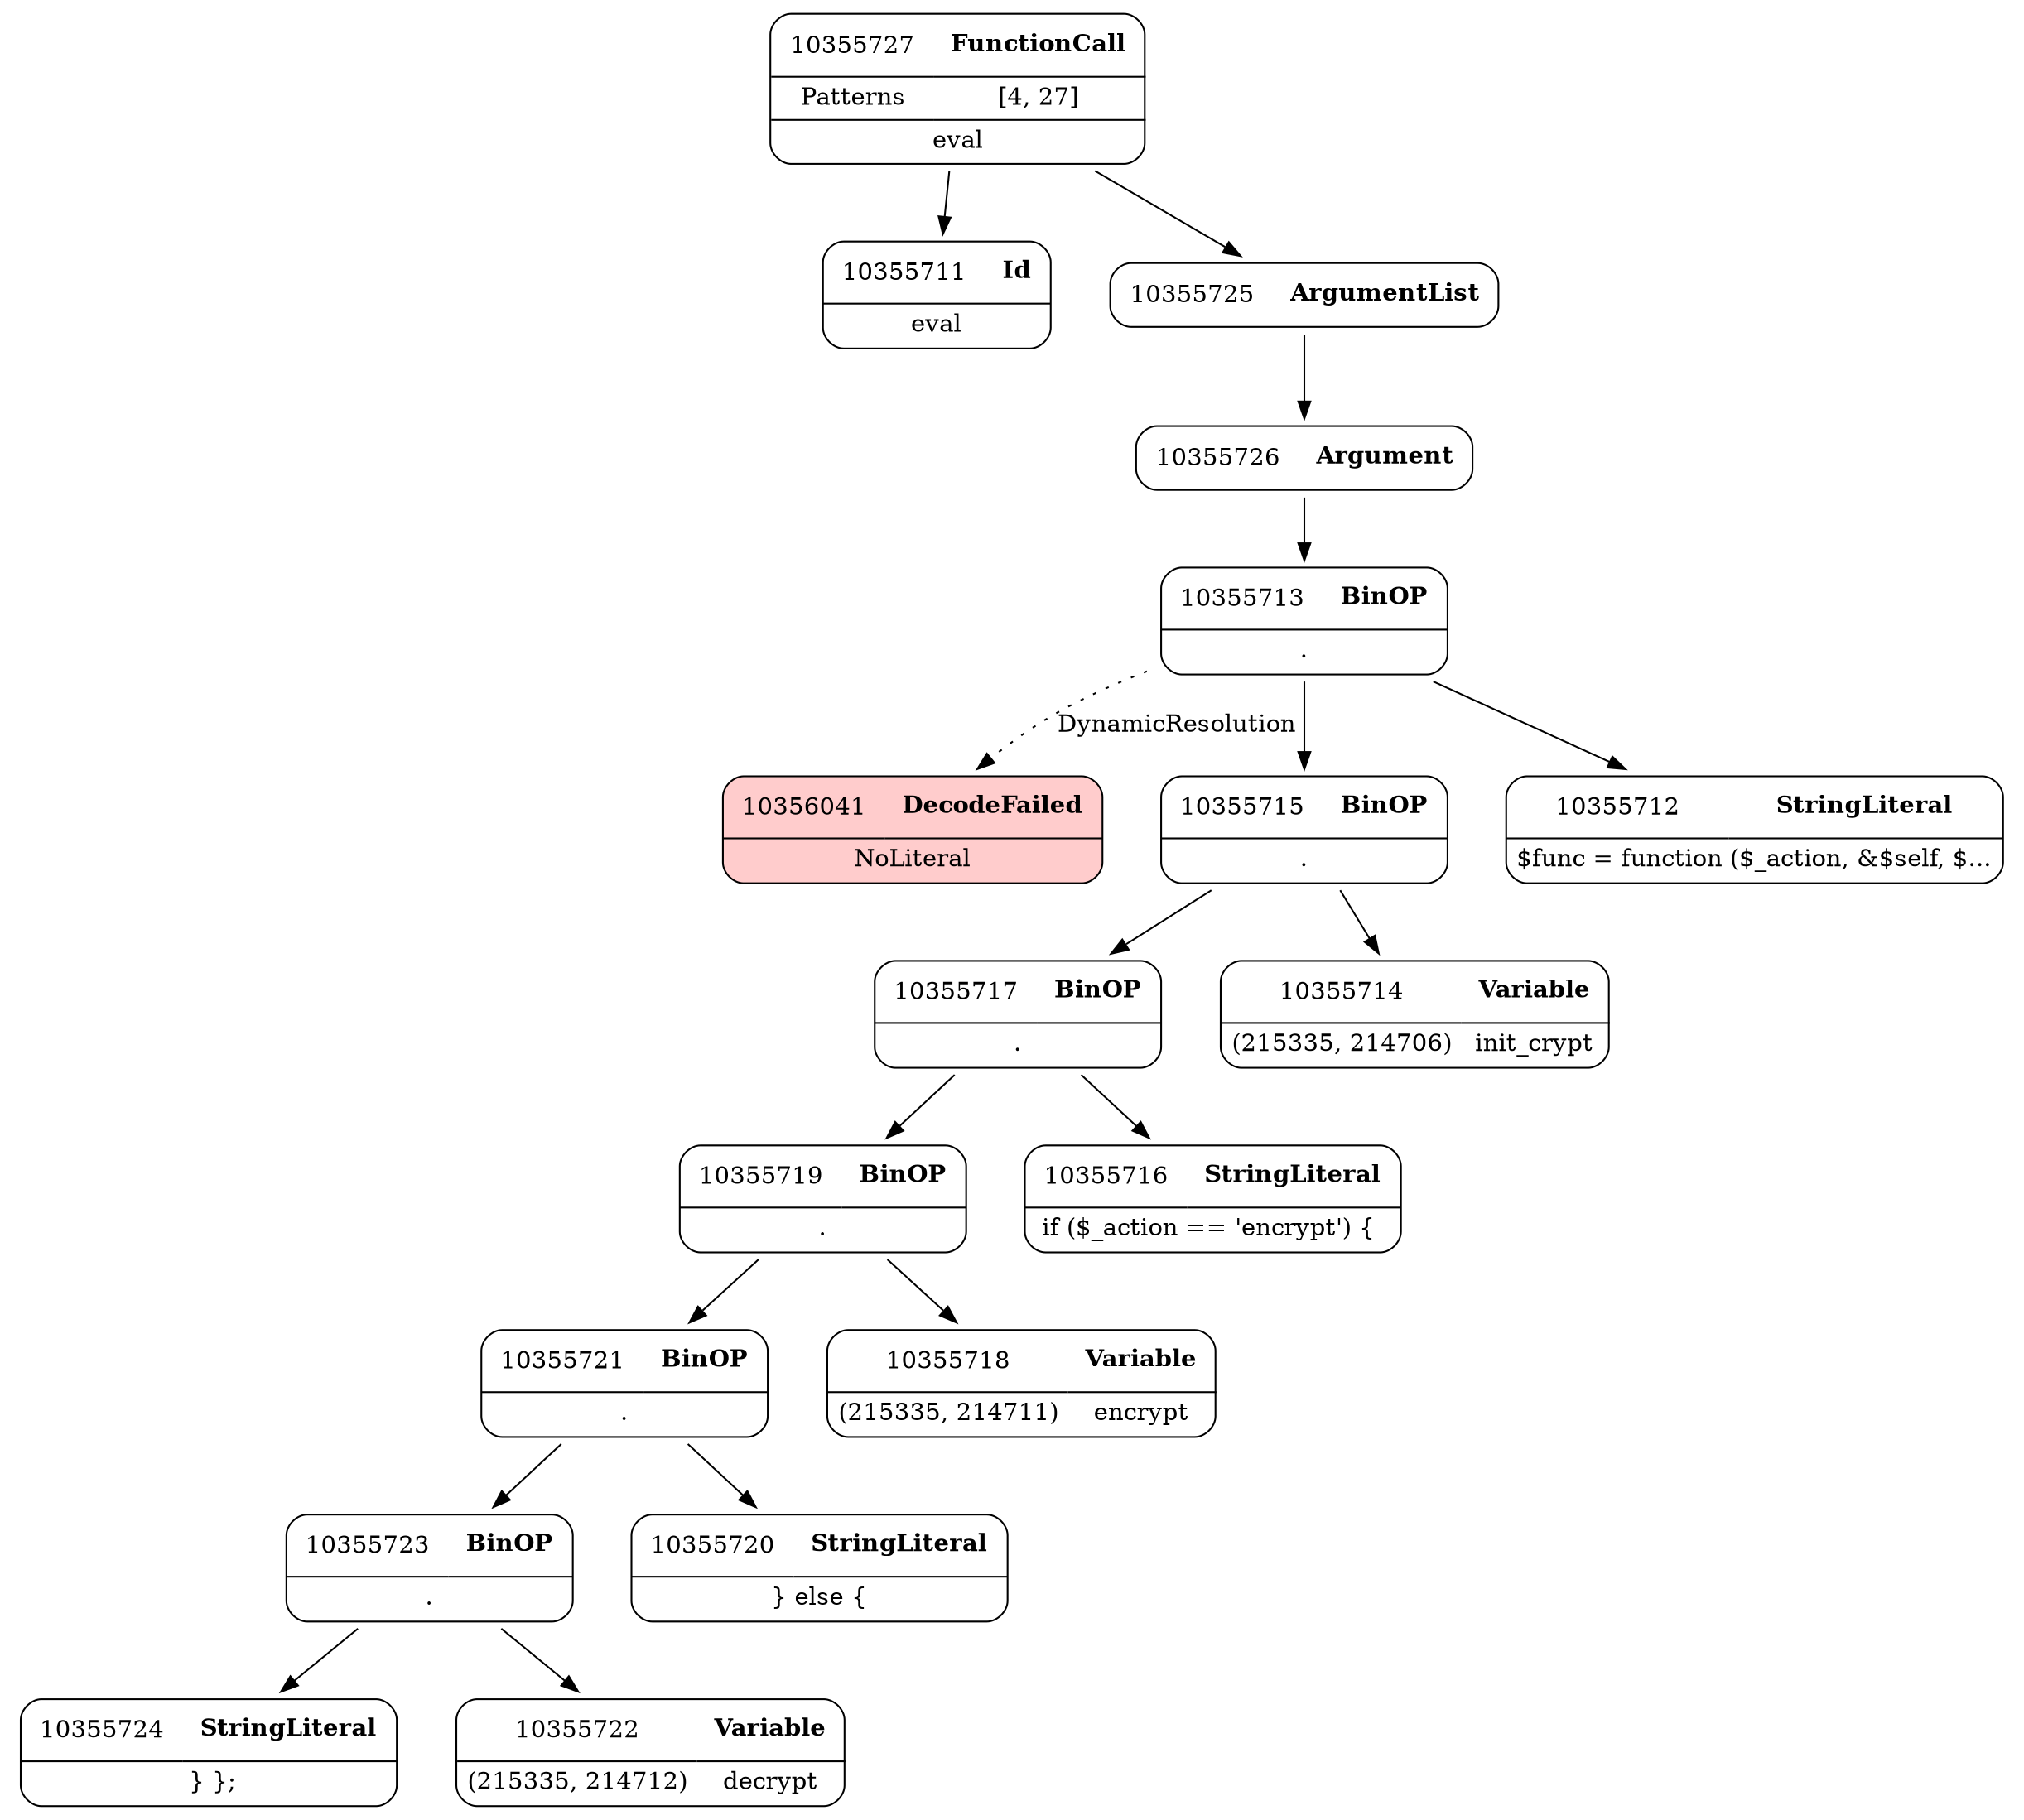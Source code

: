 digraph ast {
node [shape=none];
10355711 [label=<<TABLE border='1' cellspacing='0' cellpadding='10' style='rounded' ><TR><TD border='0'>10355711</TD><TD border='0'><B>Id</B></TD></TR><HR/><TR><TD border='0' cellpadding='5' colspan='2'>eval</TD></TR></TABLE>>];
10355726 [label=<<TABLE border='1' cellspacing='0' cellpadding='10' style='rounded' ><TR><TD border='0'>10355726</TD><TD border='0'><B>Argument</B></TD></TR></TABLE>>];
10355726 -> 10355713 [weight=2];
10355727 [label=<<TABLE border='1' cellspacing='0' cellpadding='10' style='rounded' ><TR><TD border='0'>10355727</TD><TD border='0'><B>FunctionCall</B></TD></TR><HR/><TR><TD border='0' cellpadding='5'>Patterns</TD><TD border='0' cellpadding='5'>[4, 27]</TD></TR><HR/><TR><TD border='0' cellpadding='5' colspan='2'>eval</TD></TR></TABLE>>];
10355727 -> 10355711 [weight=2];
10355727 -> 10355725 [weight=2];
10355724 [label=<<TABLE border='1' cellspacing='0' cellpadding='10' style='rounded' ><TR><TD border='0'>10355724</TD><TD border='0'><B>StringLiteral</B></TD></TR><HR/><TR><TD border='0' cellpadding='5' colspan='2'> } };</TD></TR></TABLE>>];
10355725 [label=<<TABLE border='1' cellspacing='0' cellpadding='10' style='rounded' ><TR><TD border='0'>10355725</TD><TD border='0'><B>ArgumentList</B></TD></TR></TABLE>>];
10355725 -> 10355726 [weight=2];
10355722 [label=<<TABLE border='1' cellspacing='0' cellpadding='10' style='rounded' ><TR><TD border='0'>10355722</TD><TD border='0'><B>Variable</B></TD></TR><HR/><TR><TD border='0' cellpadding='5'>(215335, 214712)</TD><TD border='0' cellpadding='5'>decrypt</TD></TR></TABLE>>];
10355723 [label=<<TABLE border='1' cellspacing='0' cellpadding='10' style='rounded' ><TR><TD border='0'>10355723</TD><TD border='0'><B>BinOP</B></TD></TR><HR/><TR><TD border='0' cellpadding='5' colspan='2'>.</TD></TR></TABLE>>];
10355723 -> 10355722 [weight=2];
10355723 -> 10355724 [weight=2];
10355720 [label=<<TABLE border='1' cellspacing='0' cellpadding='10' style='rounded' ><TR><TD border='0'>10355720</TD><TD border='0'><B>StringLiteral</B></TD></TR><HR/><TR><TD border='0' cellpadding='5' colspan='2'> } else { </TD></TR></TABLE>>];
10355721 [label=<<TABLE border='1' cellspacing='0' cellpadding='10' style='rounded' ><TR><TD border='0'>10355721</TD><TD border='0'><B>BinOP</B></TD></TR><HR/><TR><TD border='0' cellpadding='5' colspan='2'>.</TD></TR></TABLE>>];
10355721 -> 10355720 [weight=2];
10355721 -> 10355723 [weight=2];
10356041 [label=<<TABLE border='1' cellspacing='0' cellpadding='10' style='rounded' bgcolor='#FFCCCC' ><TR><TD border='0'>10356041</TD><TD border='0'><B>DecodeFailed</B></TD></TR><HR/><TR><TD border='0' cellpadding='5' colspan='2'>NoLiteral</TD></TR></TABLE>>];
10355718 [label=<<TABLE border='1' cellspacing='0' cellpadding='10' style='rounded' ><TR><TD border='0'>10355718</TD><TD border='0'><B>Variable</B></TD></TR><HR/><TR><TD border='0' cellpadding='5'>(215335, 214711)</TD><TD border='0' cellpadding='5'>encrypt</TD></TR></TABLE>>];
10355719 [label=<<TABLE border='1' cellspacing='0' cellpadding='10' style='rounded' ><TR><TD border='0'>10355719</TD><TD border='0'><B>BinOP</B></TD></TR><HR/><TR><TD border='0' cellpadding='5' colspan='2'>.</TD></TR></TABLE>>];
10355719 -> 10355718 [weight=2];
10355719 -> 10355721 [weight=2];
10355716 [label=<<TABLE border='1' cellspacing='0' cellpadding='10' style='rounded' ><TR><TD border='0'>10355716</TD><TD border='0'><B>StringLiteral</B></TD></TR><HR/><TR><TD border='0' cellpadding='5' colspan='2'>if ($_action == 'encrypt') { </TD></TR></TABLE>>];
10355717 [label=<<TABLE border='1' cellspacing='0' cellpadding='10' style='rounded' ><TR><TD border='0'>10355717</TD><TD border='0'><B>BinOP</B></TD></TR><HR/><TR><TD border='0' cellpadding='5' colspan='2'>.</TD></TR></TABLE>>];
10355717 -> 10355716 [weight=2];
10355717 -> 10355719 [weight=2];
10355714 [label=<<TABLE border='1' cellspacing='0' cellpadding='10' style='rounded' ><TR><TD border='0'>10355714</TD><TD border='0'><B>Variable</B></TD></TR><HR/><TR><TD border='0' cellpadding='5'>(215335, 214706)</TD><TD border='0' cellpadding='5'>init_crypt</TD></TR></TABLE>>];
10355715 [label=<<TABLE border='1' cellspacing='0' cellpadding='10' style='rounded' ><TR><TD border='0'>10355715</TD><TD border='0'><B>BinOP</B></TD></TR><HR/><TR><TD border='0' cellpadding='5' colspan='2'>.</TD></TR></TABLE>>];
10355715 -> 10355714 [weight=2];
10355715 -> 10355717 [weight=2];
10355712 [label=<<TABLE border='1' cellspacing='0' cellpadding='10' style='rounded' ><TR><TD border='0'>10355712</TD><TD border='0'><B>StringLiteral</B></TD></TR><HR/><TR><TD border='0' cellpadding='5' colspan='2'>$func = function ($_action, &amp;$self, $...</TD></TR></TABLE>>];
10355713 [label=<<TABLE border='1' cellspacing='0' cellpadding='10' style='rounded' ><TR><TD border='0'>10355713</TD><TD border='0'><B>BinOP</B></TD></TR><HR/><TR><TD border='0' cellpadding='5' colspan='2'>.</TD></TR></TABLE>>];
10355713 -> 10355712 [weight=2];
10355713 -> 10355715 [weight=2];
10355713 -> 10356041 [style=dotted,label=DynamicResolution];
}

